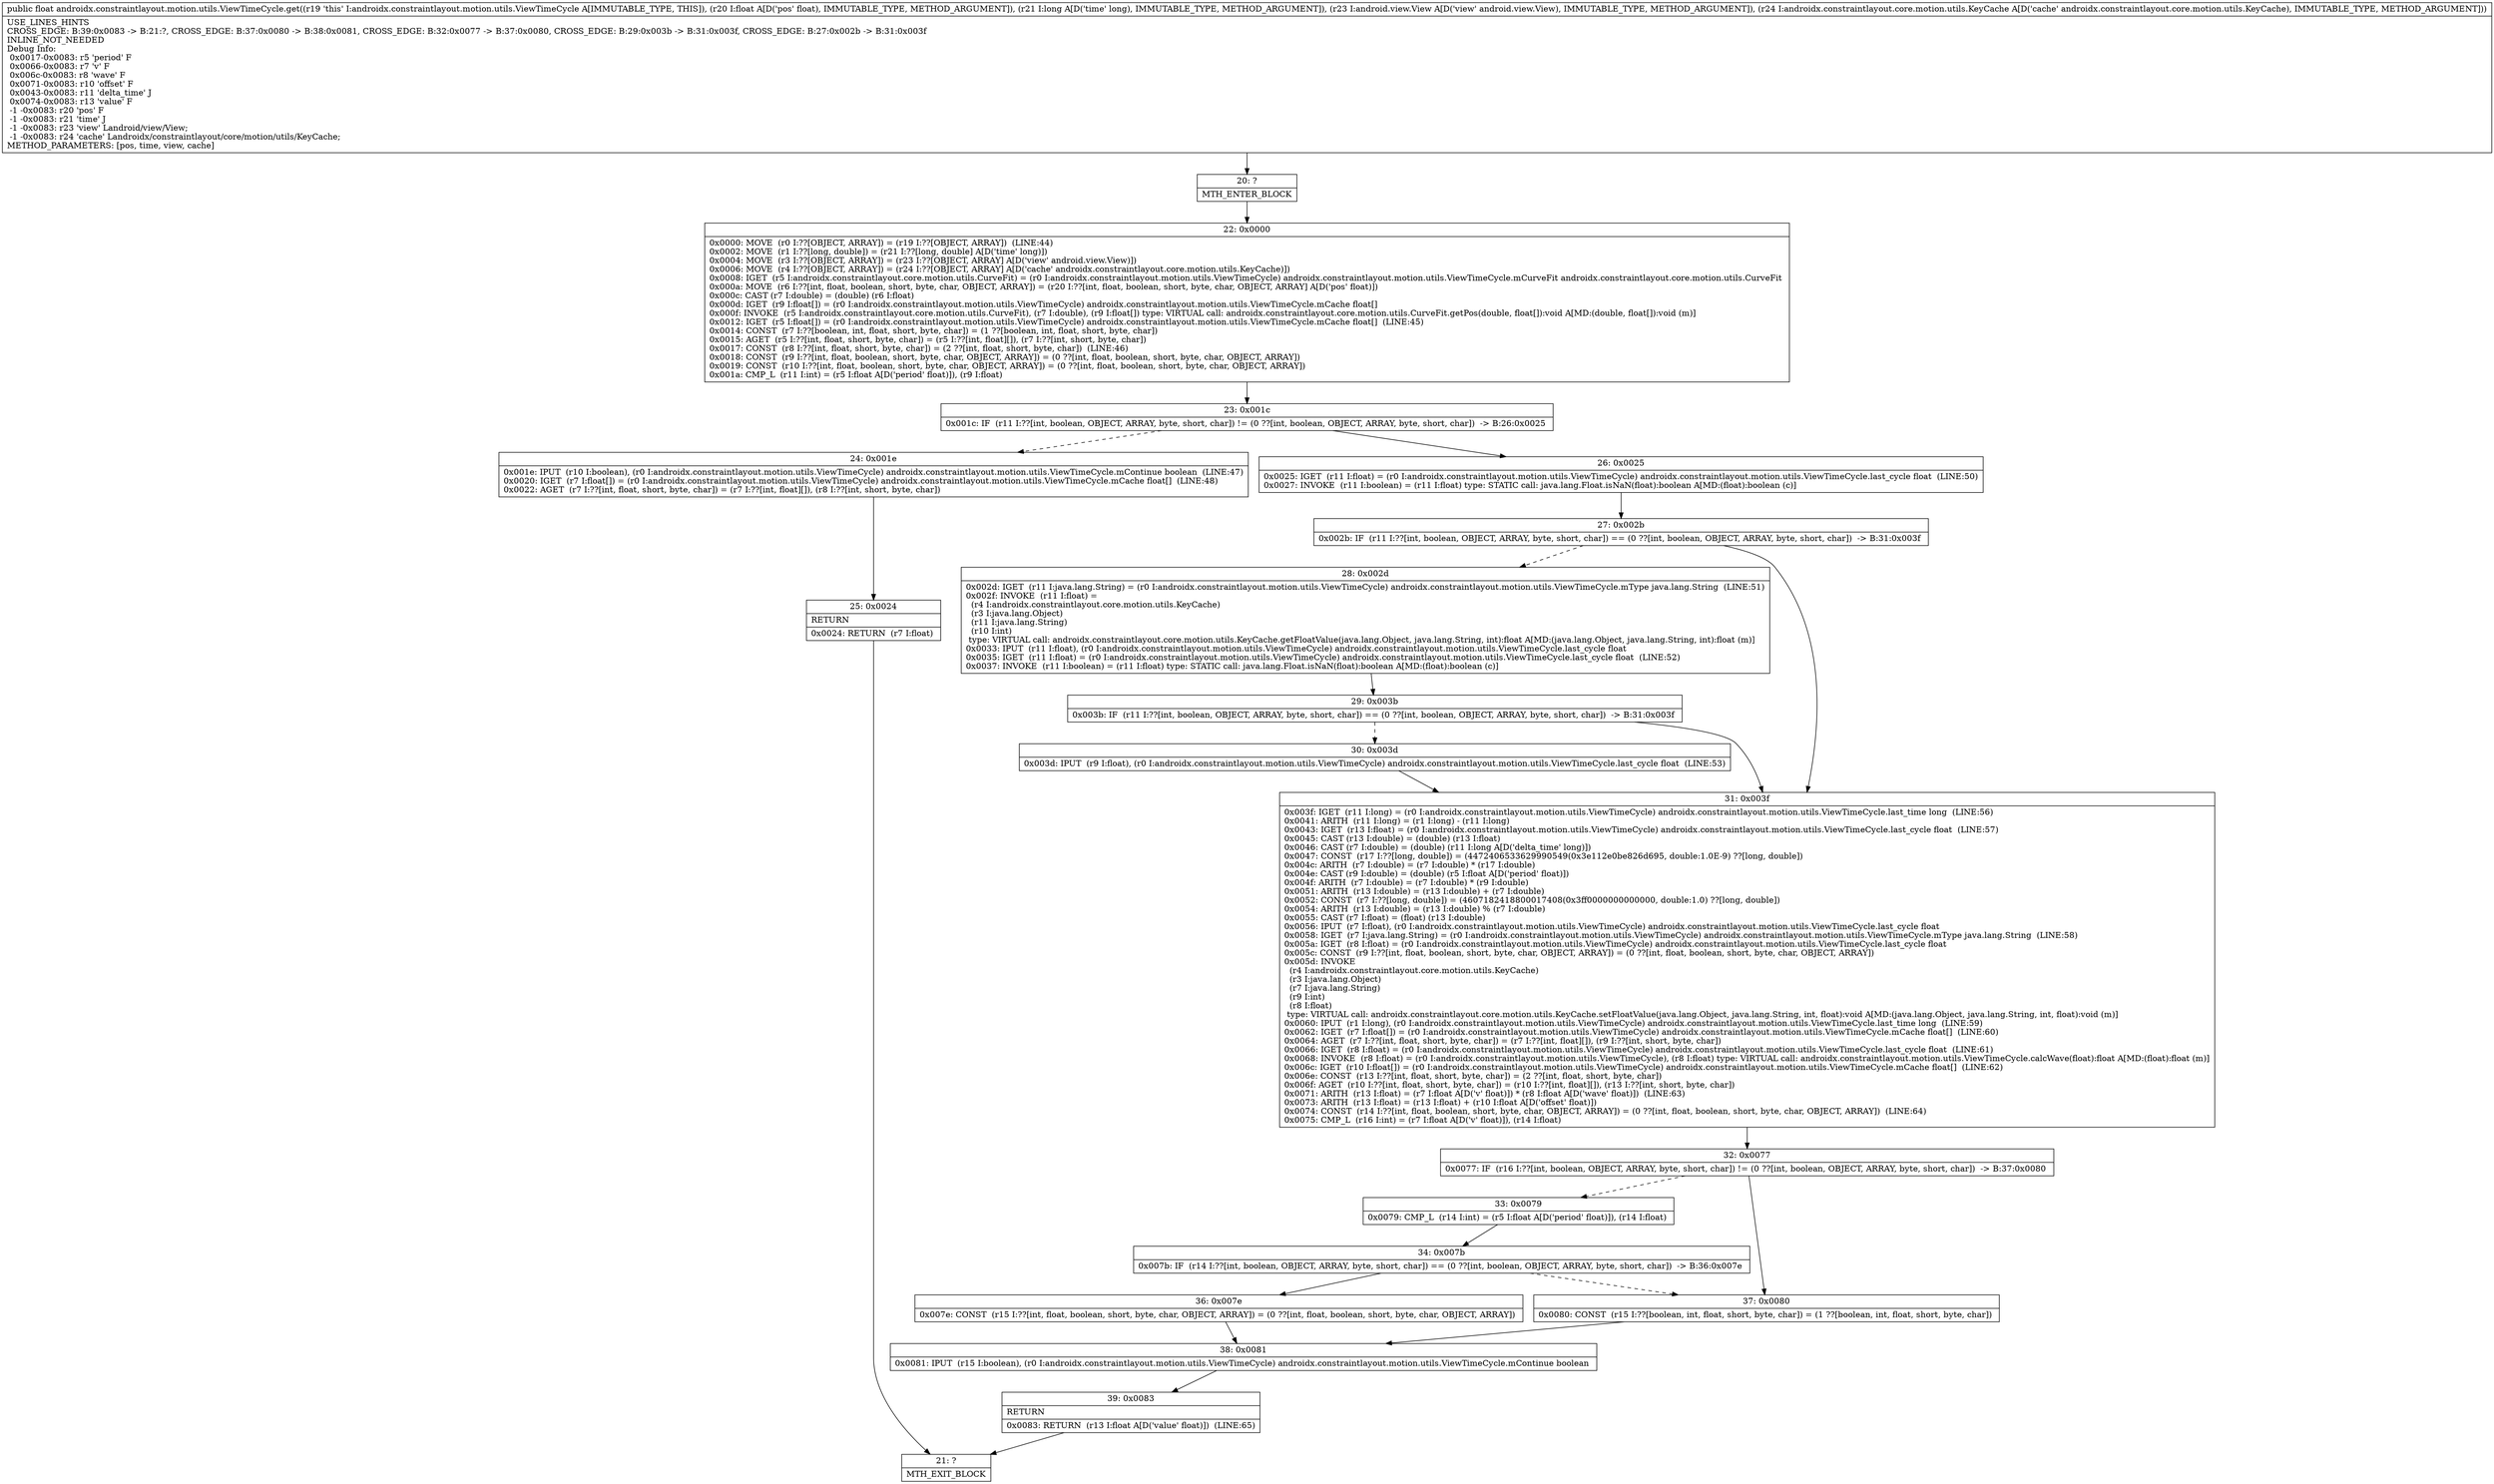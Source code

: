 digraph "CFG forandroidx.constraintlayout.motion.utils.ViewTimeCycle.get(FJLandroid\/view\/View;Landroidx\/constraintlayout\/core\/motion\/utils\/KeyCache;)F" {
Node_20 [shape=record,label="{20\:\ ?|MTH_ENTER_BLOCK\l}"];
Node_22 [shape=record,label="{22\:\ 0x0000|0x0000: MOVE  (r0 I:??[OBJECT, ARRAY]) = (r19 I:??[OBJECT, ARRAY])  (LINE:44)\l0x0002: MOVE  (r1 I:??[long, double]) = (r21 I:??[long, double] A[D('time' long)]) \l0x0004: MOVE  (r3 I:??[OBJECT, ARRAY]) = (r23 I:??[OBJECT, ARRAY] A[D('view' android.view.View)]) \l0x0006: MOVE  (r4 I:??[OBJECT, ARRAY]) = (r24 I:??[OBJECT, ARRAY] A[D('cache' androidx.constraintlayout.core.motion.utils.KeyCache)]) \l0x0008: IGET  (r5 I:androidx.constraintlayout.core.motion.utils.CurveFit) = (r0 I:androidx.constraintlayout.motion.utils.ViewTimeCycle) androidx.constraintlayout.motion.utils.ViewTimeCycle.mCurveFit androidx.constraintlayout.core.motion.utils.CurveFit \l0x000a: MOVE  (r6 I:??[int, float, boolean, short, byte, char, OBJECT, ARRAY]) = (r20 I:??[int, float, boolean, short, byte, char, OBJECT, ARRAY] A[D('pos' float)]) \l0x000c: CAST (r7 I:double) = (double) (r6 I:float) \l0x000d: IGET  (r9 I:float[]) = (r0 I:androidx.constraintlayout.motion.utils.ViewTimeCycle) androidx.constraintlayout.motion.utils.ViewTimeCycle.mCache float[] \l0x000f: INVOKE  (r5 I:androidx.constraintlayout.core.motion.utils.CurveFit), (r7 I:double), (r9 I:float[]) type: VIRTUAL call: androidx.constraintlayout.core.motion.utils.CurveFit.getPos(double, float[]):void A[MD:(double, float[]):void (m)]\l0x0012: IGET  (r5 I:float[]) = (r0 I:androidx.constraintlayout.motion.utils.ViewTimeCycle) androidx.constraintlayout.motion.utils.ViewTimeCycle.mCache float[]  (LINE:45)\l0x0014: CONST  (r7 I:??[boolean, int, float, short, byte, char]) = (1 ??[boolean, int, float, short, byte, char]) \l0x0015: AGET  (r5 I:??[int, float, short, byte, char]) = (r5 I:??[int, float][]), (r7 I:??[int, short, byte, char]) \l0x0017: CONST  (r8 I:??[int, float, short, byte, char]) = (2 ??[int, float, short, byte, char])  (LINE:46)\l0x0018: CONST  (r9 I:??[int, float, boolean, short, byte, char, OBJECT, ARRAY]) = (0 ??[int, float, boolean, short, byte, char, OBJECT, ARRAY]) \l0x0019: CONST  (r10 I:??[int, float, boolean, short, byte, char, OBJECT, ARRAY]) = (0 ??[int, float, boolean, short, byte, char, OBJECT, ARRAY]) \l0x001a: CMP_L  (r11 I:int) = (r5 I:float A[D('period' float)]), (r9 I:float) \l}"];
Node_23 [shape=record,label="{23\:\ 0x001c|0x001c: IF  (r11 I:??[int, boolean, OBJECT, ARRAY, byte, short, char]) != (0 ??[int, boolean, OBJECT, ARRAY, byte, short, char])  \-\> B:26:0x0025 \l}"];
Node_24 [shape=record,label="{24\:\ 0x001e|0x001e: IPUT  (r10 I:boolean), (r0 I:androidx.constraintlayout.motion.utils.ViewTimeCycle) androidx.constraintlayout.motion.utils.ViewTimeCycle.mContinue boolean  (LINE:47)\l0x0020: IGET  (r7 I:float[]) = (r0 I:androidx.constraintlayout.motion.utils.ViewTimeCycle) androidx.constraintlayout.motion.utils.ViewTimeCycle.mCache float[]  (LINE:48)\l0x0022: AGET  (r7 I:??[int, float, short, byte, char]) = (r7 I:??[int, float][]), (r8 I:??[int, short, byte, char]) \l}"];
Node_25 [shape=record,label="{25\:\ 0x0024|RETURN\l|0x0024: RETURN  (r7 I:float) \l}"];
Node_21 [shape=record,label="{21\:\ ?|MTH_EXIT_BLOCK\l}"];
Node_26 [shape=record,label="{26\:\ 0x0025|0x0025: IGET  (r11 I:float) = (r0 I:androidx.constraintlayout.motion.utils.ViewTimeCycle) androidx.constraintlayout.motion.utils.ViewTimeCycle.last_cycle float  (LINE:50)\l0x0027: INVOKE  (r11 I:boolean) = (r11 I:float) type: STATIC call: java.lang.Float.isNaN(float):boolean A[MD:(float):boolean (c)]\l}"];
Node_27 [shape=record,label="{27\:\ 0x002b|0x002b: IF  (r11 I:??[int, boolean, OBJECT, ARRAY, byte, short, char]) == (0 ??[int, boolean, OBJECT, ARRAY, byte, short, char])  \-\> B:31:0x003f \l}"];
Node_28 [shape=record,label="{28\:\ 0x002d|0x002d: IGET  (r11 I:java.lang.String) = (r0 I:androidx.constraintlayout.motion.utils.ViewTimeCycle) androidx.constraintlayout.motion.utils.ViewTimeCycle.mType java.lang.String  (LINE:51)\l0x002f: INVOKE  (r11 I:float) = \l  (r4 I:androidx.constraintlayout.core.motion.utils.KeyCache)\l  (r3 I:java.lang.Object)\l  (r11 I:java.lang.String)\l  (r10 I:int)\l type: VIRTUAL call: androidx.constraintlayout.core.motion.utils.KeyCache.getFloatValue(java.lang.Object, java.lang.String, int):float A[MD:(java.lang.Object, java.lang.String, int):float (m)]\l0x0033: IPUT  (r11 I:float), (r0 I:androidx.constraintlayout.motion.utils.ViewTimeCycle) androidx.constraintlayout.motion.utils.ViewTimeCycle.last_cycle float \l0x0035: IGET  (r11 I:float) = (r0 I:androidx.constraintlayout.motion.utils.ViewTimeCycle) androidx.constraintlayout.motion.utils.ViewTimeCycle.last_cycle float  (LINE:52)\l0x0037: INVOKE  (r11 I:boolean) = (r11 I:float) type: STATIC call: java.lang.Float.isNaN(float):boolean A[MD:(float):boolean (c)]\l}"];
Node_29 [shape=record,label="{29\:\ 0x003b|0x003b: IF  (r11 I:??[int, boolean, OBJECT, ARRAY, byte, short, char]) == (0 ??[int, boolean, OBJECT, ARRAY, byte, short, char])  \-\> B:31:0x003f \l}"];
Node_30 [shape=record,label="{30\:\ 0x003d|0x003d: IPUT  (r9 I:float), (r0 I:androidx.constraintlayout.motion.utils.ViewTimeCycle) androidx.constraintlayout.motion.utils.ViewTimeCycle.last_cycle float  (LINE:53)\l}"];
Node_31 [shape=record,label="{31\:\ 0x003f|0x003f: IGET  (r11 I:long) = (r0 I:androidx.constraintlayout.motion.utils.ViewTimeCycle) androidx.constraintlayout.motion.utils.ViewTimeCycle.last_time long  (LINE:56)\l0x0041: ARITH  (r11 I:long) = (r1 I:long) \- (r11 I:long) \l0x0043: IGET  (r13 I:float) = (r0 I:androidx.constraintlayout.motion.utils.ViewTimeCycle) androidx.constraintlayout.motion.utils.ViewTimeCycle.last_cycle float  (LINE:57)\l0x0045: CAST (r13 I:double) = (double) (r13 I:float) \l0x0046: CAST (r7 I:double) = (double) (r11 I:long A[D('delta_time' long)]) \l0x0047: CONST  (r17 I:??[long, double]) = (4472406533629990549(0x3e112e0be826d695, double:1.0E\-9) ??[long, double]) \l0x004c: ARITH  (r7 I:double) = (r7 I:double) * (r17 I:double) \l0x004e: CAST (r9 I:double) = (double) (r5 I:float A[D('period' float)]) \l0x004f: ARITH  (r7 I:double) = (r7 I:double) * (r9 I:double) \l0x0051: ARITH  (r13 I:double) = (r13 I:double) + (r7 I:double) \l0x0052: CONST  (r7 I:??[long, double]) = (4607182418800017408(0x3ff0000000000000, double:1.0) ??[long, double]) \l0x0054: ARITH  (r13 I:double) = (r13 I:double) % (r7 I:double) \l0x0055: CAST (r7 I:float) = (float) (r13 I:double) \l0x0056: IPUT  (r7 I:float), (r0 I:androidx.constraintlayout.motion.utils.ViewTimeCycle) androidx.constraintlayout.motion.utils.ViewTimeCycle.last_cycle float \l0x0058: IGET  (r7 I:java.lang.String) = (r0 I:androidx.constraintlayout.motion.utils.ViewTimeCycle) androidx.constraintlayout.motion.utils.ViewTimeCycle.mType java.lang.String  (LINE:58)\l0x005a: IGET  (r8 I:float) = (r0 I:androidx.constraintlayout.motion.utils.ViewTimeCycle) androidx.constraintlayout.motion.utils.ViewTimeCycle.last_cycle float \l0x005c: CONST  (r9 I:??[int, float, boolean, short, byte, char, OBJECT, ARRAY]) = (0 ??[int, float, boolean, short, byte, char, OBJECT, ARRAY]) \l0x005d: INVOKE  \l  (r4 I:androidx.constraintlayout.core.motion.utils.KeyCache)\l  (r3 I:java.lang.Object)\l  (r7 I:java.lang.String)\l  (r9 I:int)\l  (r8 I:float)\l type: VIRTUAL call: androidx.constraintlayout.core.motion.utils.KeyCache.setFloatValue(java.lang.Object, java.lang.String, int, float):void A[MD:(java.lang.Object, java.lang.String, int, float):void (m)]\l0x0060: IPUT  (r1 I:long), (r0 I:androidx.constraintlayout.motion.utils.ViewTimeCycle) androidx.constraintlayout.motion.utils.ViewTimeCycle.last_time long  (LINE:59)\l0x0062: IGET  (r7 I:float[]) = (r0 I:androidx.constraintlayout.motion.utils.ViewTimeCycle) androidx.constraintlayout.motion.utils.ViewTimeCycle.mCache float[]  (LINE:60)\l0x0064: AGET  (r7 I:??[int, float, short, byte, char]) = (r7 I:??[int, float][]), (r9 I:??[int, short, byte, char]) \l0x0066: IGET  (r8 I:float) = (r0 I:androidx.constraintlayout.motion.utils.ViewTimeCycle) androidx.constraintlayout.motion.utils.ViewTimeCycle.last_cycle float  (LINE:61)\l0x0068: INVOKE  (r8 I:float) = (r0 I:androidx.constraintlayout.motion.utils.ViewTimeCycle), (r8 I:float) type: VIRTUAL call: androidx.constraintlayout.motion.utils.ViewTimeCycle.calcWave(float):float A[MD:(float):float (m)]\l0x006c: IGET  (r10 I:float[]) = (r0 I:androidx.constraintlayout.motion.utils.ViewTimeCycle) androidx.constraintlayout.motion.utils.ViewTimeCycle.mCache float[]  (LINE:62)\l0x006e: CONST  (r13 I:??[int, float, short, byte, char]) = (2 ??[int, float, short, byte, char]) \l0x006f: AGET  (r10 I:??[int, float, short, byte, char]) = (r10 I:??[int, float][]), (r13 I:??[int, short, byte, char]) \l0x0071: ARITH  (r13 I:float) = (r7 I:float A[D('v' float)]) * (r8 I:float A[D('wave' float)])  (LINE:63)\l0x0073: ARITH  (r13 I:float) = (r13 I:float) + (r10 I:float A[D('offset' float)]) \l0x0074: CONST  (r14 I:??[int, float, boolean, short, byte, char, OBJECT, ARRAY]) = (0 ??[int, float, boolean, short, byte, char, OBJECT, ARRAY])  (LINE:64)\l0x0075: CMP_L  (r16 I:int) = (r7 I:float A[D('v' float)]), (r14 I:float) \l}"];
Node_32 [shape=record,label="{32\:\ 0x0077|0x0077: IF  (r16 I:??[int, boolean, OBJECT, ARRAY, byte, short, char]) != (0 ??[int, boolean, OBJECT, ARRAY, byte, short, char])  \-\> B:37:0x0080 \l}"];
Node_33 [shape=record,label="{33\:\ 0x0079|0x0079: CMP_L  (r14 I:int) = (r5 I:float A[D('period' float)]), (r14 I:float) \l}"];
Node_34 [shape=record,label="{34\:\ 0x007b|0x007b: IF  (r14 I:??[int, boolean, OBJECT, ARRAY, byte, short, char]) == (0 ??[int, boolean, OBJECT, ARRAY, byte, short, char])  \-\> B:36:0x007e \l}"];
Node_36 [shape=record,label="{36\:\ 0x007e|0x007e: CONST  (r15 I:??[int, float, boolean, short, byte, char, OBJECT, ARRAY]) = (0 ??[int, float, boolean, short, byte, char, OBJECT, ARRAY]) \l}"];
Node_38 [shape=record,label="{38\:\ 0x0081|0x0081: IPUT  (r15 I:boolean), (r0 I:androidx.constraintlayout.motion.utils.ViewTimeCycle) androidx.constraintlayout.motion.utils.ViewTimeCycle.mContinue boolean \l}"];
Node_39 [shape=record,label="{39\:\ 0x0083|RETURN\l|0x0083: RETURN  (r13 I:float A[D('value' float)])  (LINE:65)\l}"];
Node_37 [shape=record,label="{37\:\ 0x0080|0x0080: CONST  (r15 I:??[boolean, int, float, short, byte, char]) = (1 ??[boolean, int, float, short, byte, char]) \l}"];
MethodNode[shape=record,label="{public float androidx.constraintlayout.motion.utils.ViewTimeCycle.get((r19 'this' I:androidx.constraintlayout.motion.utils.ViewTimeCycle A[IMMUTABLE_TYPE, THIS]), (r20 I:float A[D('pos' float), IMMUTABLE_TYPE, METHOD_ARGUMENT]), (r21 I:long A[D('time' long), IMMUTABLE_TYPE, METHOD_ARGUMENT]), (r23 I:android.view.View A[D('view' android.view.View), IMMUTABLE_TYPE, METHOD_ARGUMENT]), (r24 I:androidx.constraintlayout.core.motion.utils.KeyCache A[D('cache' androidx.constraintlayout.core.motion.utils.KeyCache), IMMUTABLE_TYPE, METHOD_ARGUMENT]))  | USE_LINES_HINTS\lCROSS_EDGE: B:39:0x0083 \-\> B:21:?, CROSS_EDGE: B:37:0x0080 \-\> B:38:0x0081, CROSS_EDGE: B:32:0x0077 \-\> B:37:0x0080, CROSS_EDGE: B:29:0x003b \-\> B:31:0x003f, CROSS_EDGE: B:27:0x002b \-\> B:31:0x003f\lINLINE_NOT_NEEDED\lDebug Info:\l  0x0017\-0x0083: r5 'period' F\l  0x0066\-0x0083: r7 'v' F\l  0x006c\-0x0083: r8 'wave' F\l  0x0071\-0x0083: r10 'offset' F\l  0x0043\-0x0083: r11 'delta_time' J\l  0x0074\-0x0083: r13 'value' F\l  \-1 \-0x0083: r20 'pos' F\l  \-1 \-0x0083: r21 'time' J\l  \-1 \-0x0083: r23 'view' Landroid\/view\/View;\l  \-1 \-0x0083: r24 'cache' Landroidx\/constraintlayout\/core\/motion\/utils\/KeyCache;\lMETHOD_PARAMETERS: [pos, time, view, cache]\l}"];
MethodNode -> Node_20;Node_20 -> Node_22;
Node_22 -> Node_23;
Node_23 -> Node_24[style=dashed];
Node_23 -> Node_26;
Node_24 -> Node_25;
Node_25 -> Node_21;
Node_26 -> Node_27;
Node_27 -> Node_28[style=dashed];
Node_27 -> Node_31;
Node_28 -> Node_29;
Node_29 -> Node_30[style=dashed];
Node_29 -> Node_31;
Node_30 -> Node_31;
Node_31 -> Node_32;
Node_32 -> Node_33[style=dashed];
Node_32 -> Node_37;
Node_33 -> Node_34;
Node_34 -> Node_36;
Node_34 -> Node_37[style=dashed];
Node_36 -> Node_38;
Node_38 -> Node_39;
Node_39 -> Node_21;
Node_37 -> Node_38;
}

